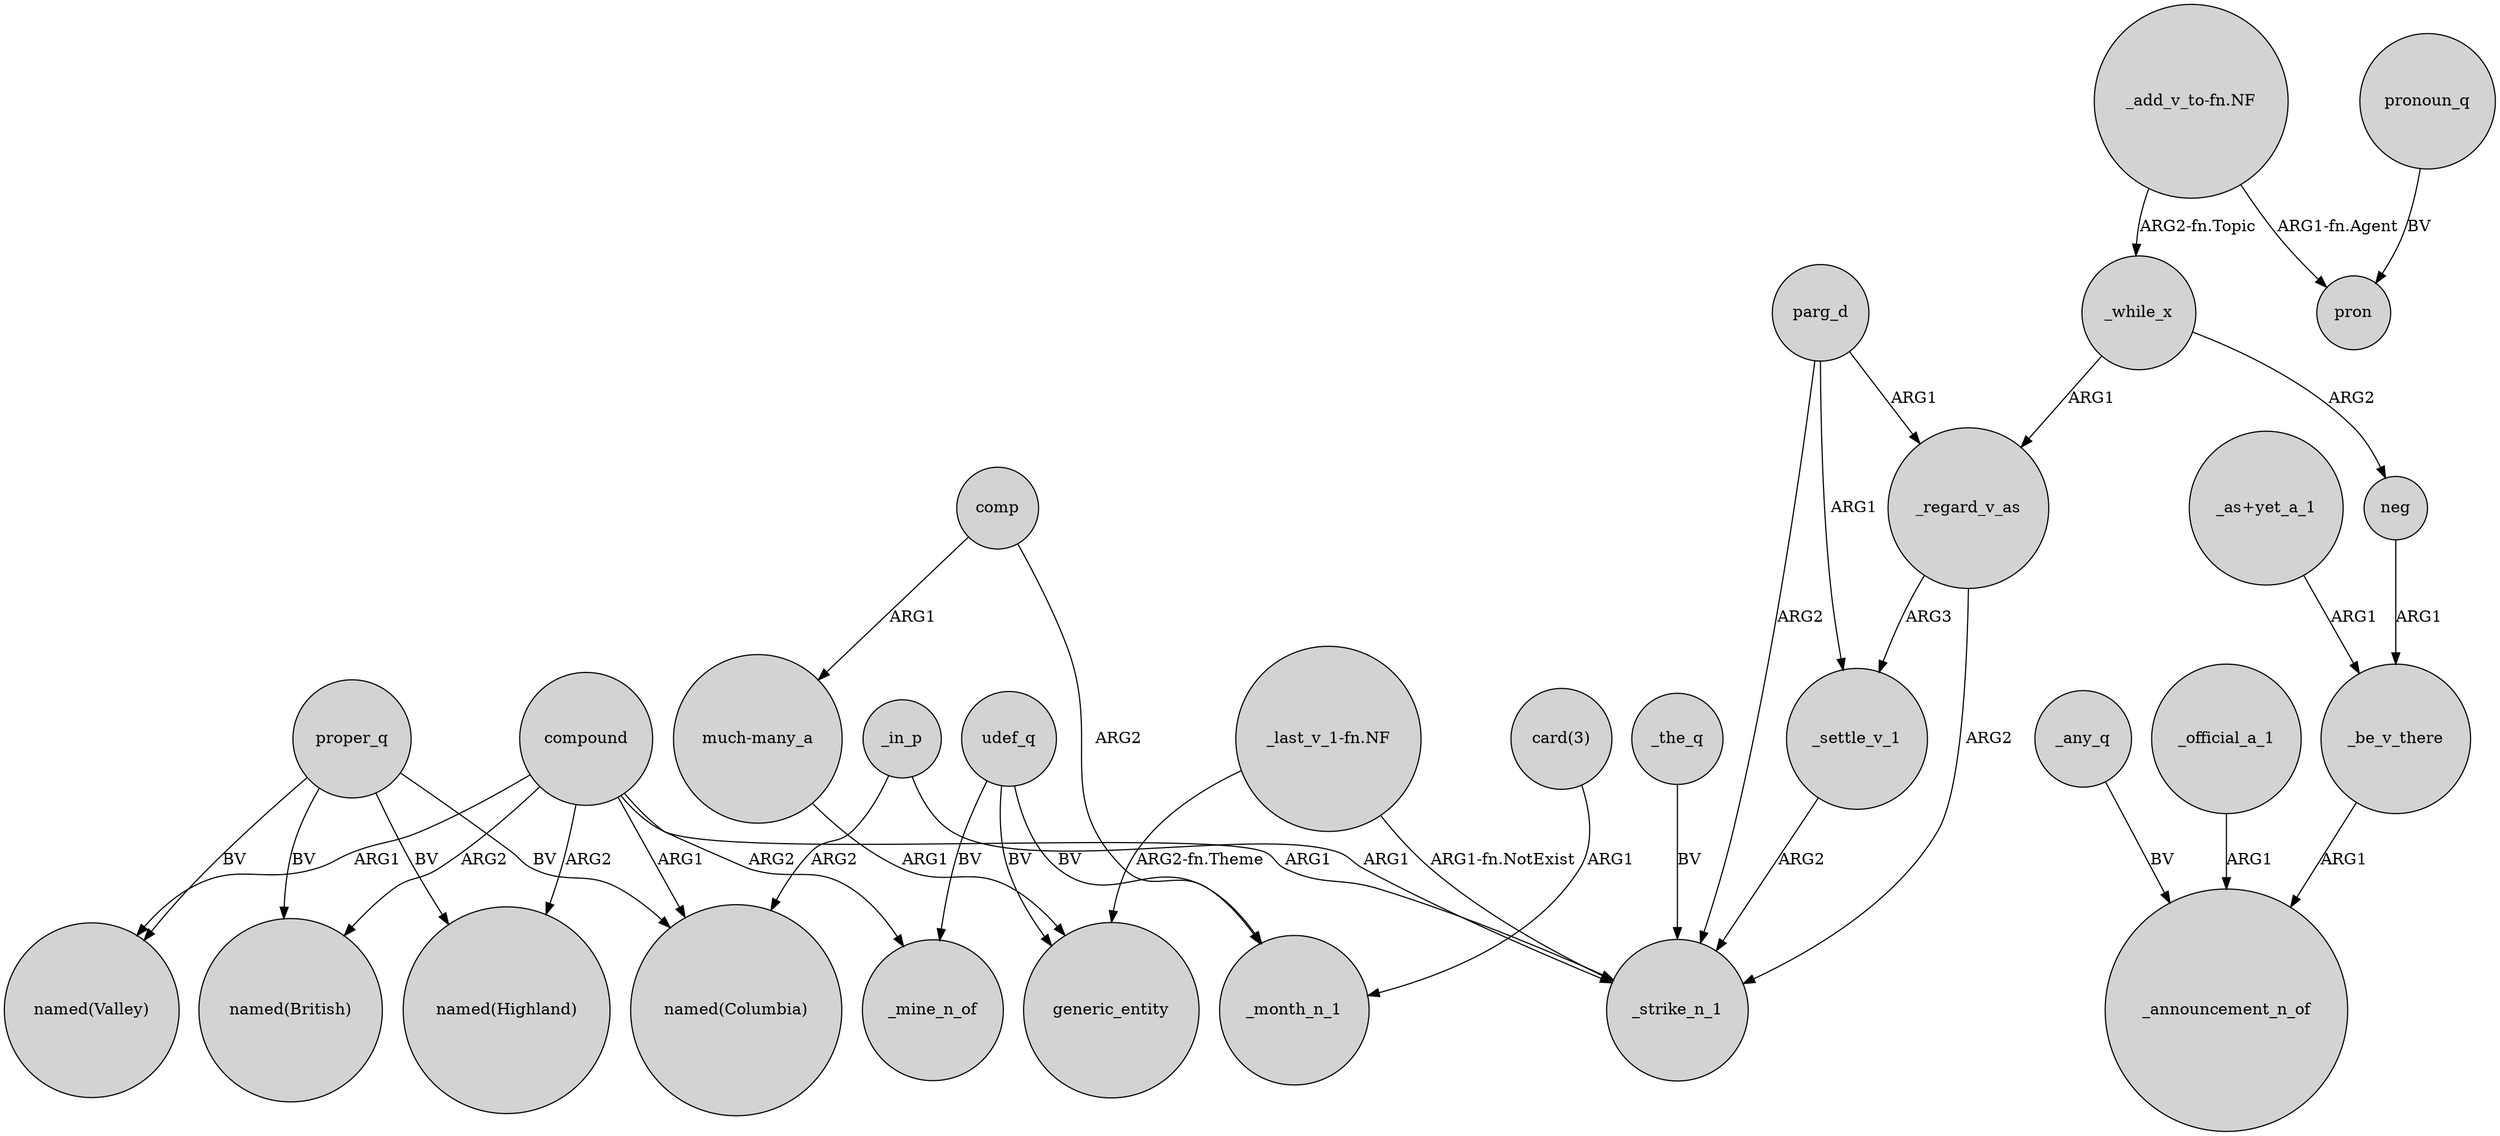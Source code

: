 digraph {
	node [shape=circle style=filled]
	_settle_v_1 -> _strike_n_1 [label=ARG2]
	compound -> _strike_n_1 [label=ARG1]
	udef_q -> generic_entity [label=BV]
	comp -> _month_n_1 [label=ARG2]
	"_last_v_1-fn.NF" -> generic_entity [label="ARG2-fn.Theme"]
	"much-many_a" -> generic_entity [label=ARG1]
	compound -> "named(British)" [label=ARG2]
	parg_d -> _settle_v_1 [label=ARG1]
	_regard_v_as -> _strike_n_1 [label=ARG2]
	_any_q -> _announcement_n_of [label=BV]
	_the_q -> _strike_n_1 [label=BV]
	proper_q -> "named(Highland)" [label=BV]
	udef_q -> _month_n_1 [label=BV]
	proper_q -> "named(British)" [label=BV]
	_in_p -> _strike_n_1 [label=ARG1]
	compound -> "named(Highland)" [label=ARG2]
	proper_q -> "named(Columbia)" [label=BV]
	proper_q -> "named(Valley)" [label=BV]
	pronoun_q -> pron [label=BV]
	_be_v_there -> _announcement_n_of [label=ARG1]
	comp -> "much-many_a" [label=ARG1]
	udef_q -> _mine_n_of [label=BV]
	"_as+yet_a_1" -> _be_v_there [label=ARG1]
	compound -> "named(Valley)" [label=ARG1]
	"_last_v_1-fn.NF" -> _strike_n_1 [label="ARG1-fn.NotExist"]
	"_add_v_to-fn.NF" -> pron [label="ARG1-fn.Agent"]
	_in_p -> "named(Columbia)" [label=ARG2]
	"_add_v_to-fn.NF" -> _while_x [label="ARG2-fn.Topic"]
	_while_x -> _regard_v_as [label=ARG1]
	parg_d -> _strike_n_1 [label=ARG2]
	_while_x -> neg [label=ARG2]
	neg -> _be_v_there [label=ARG1]
	compound -> "named(Columbia)" [label=ARG1]
	_official_a_1 -> _announcement_n_of [label=ARG1]
	"card(3)" -> _month_n_1 [label=ARG1]
	_regard_v_as -> _settle_v_1 [label=ARG3]
	parg_d -> _regard_v_as [label=ARG1]
	compound -> _mine_n_of [label=ARG2]
}

